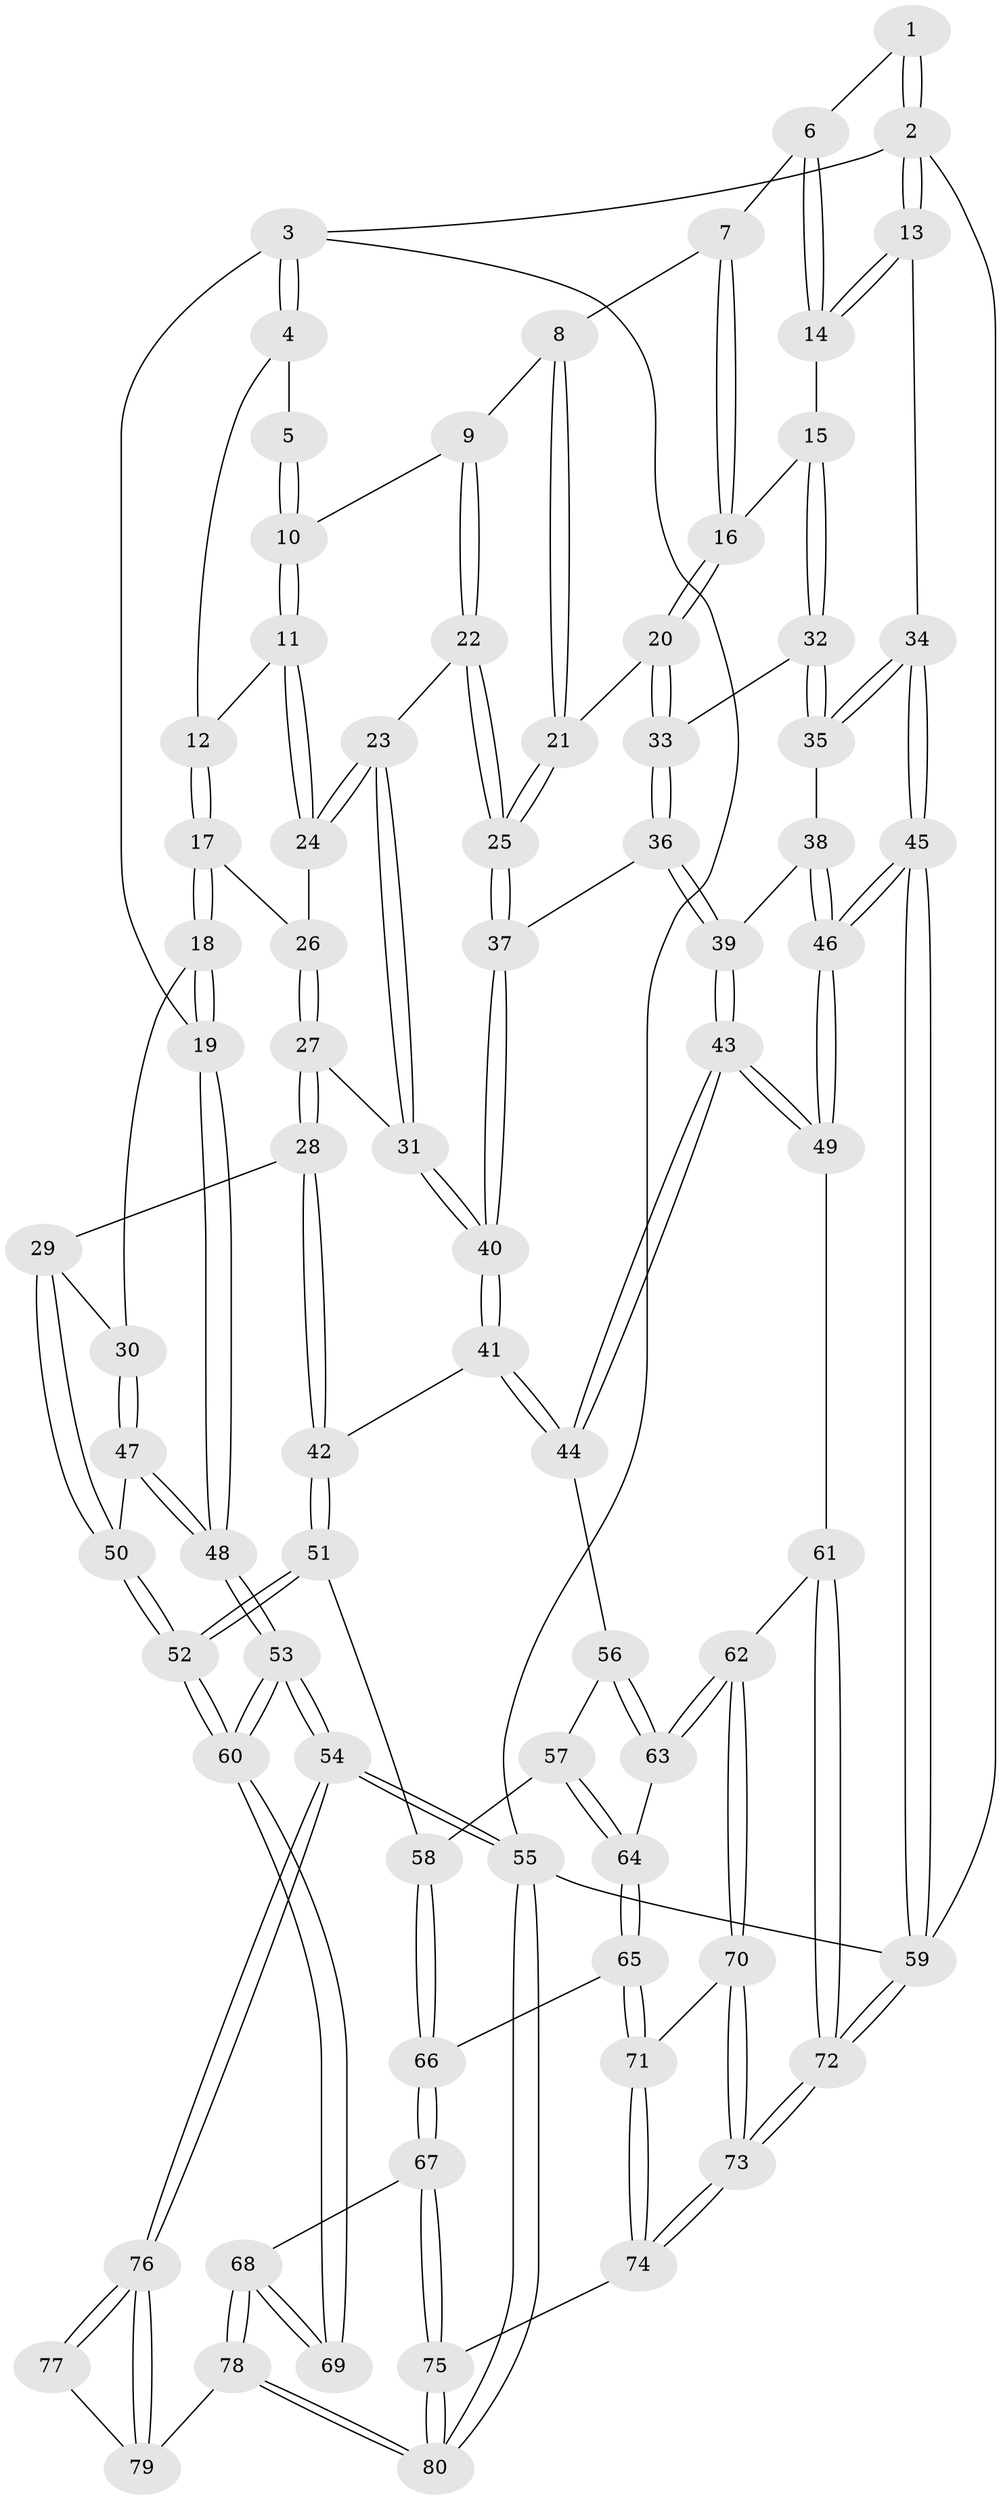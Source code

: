 // Generated by graph-tools (version 1.1) at 2025/03/03/09/25 03:03:13]
// undirected, 80 vertices, 197 edges
graph export_dot {
graph [start="1"]
  node [color=gray90,style=filled];
  1 [pos="+0.8067890927715001+0"];
  2 [pos="+1+0"];
  3 [pos="+0+0"];
  4 [pos="+0.029604453535969823+0"];
  5 [pos="+0.526905812936439+0"];
  6 [pos="+0.7794111589824699+0.08919964507090206"];
  7 [pos="+0.7697208558241497+0.10150230745456588"];
  8 [pos="+0.7108435217674572+0.13315671448814434"];
  9 [pos="+0.5942148986949242+0.1081949900062194"];
  10 [pos="+0.5245602794756017+0.02219985986735962"];
  11 [pos="+0.37985073923825724+0.17954228571176875"];
  12 [pos="+0.16212995950021322+0.012988225796580216"];
  13 [pos="+1+0.014571517401607932"];
  14 [pos="+1+0.16463262758755548"];
  15 [pos="+0.958823273870524+0.22251083476741712"];
  16 [pos="+0.8339753591949505+0.23444528842875317"];
  17 [pos="+0.14707637728013181+0.21970644948606197"];
  18 [pos="+0.052110604046929736+0.32115541089893684"];
  19 [pos="+0+0.2734849211099149"];
  20 [pos="+0.7618580592436044+0.2809964960506294"];
  21 [pos="+0.7306715326371503+0.2771563514198974"];
  22 [pos="+0.5930839636328922+0.139965487196048"];
  23 [pos="+0.41529344565368925+0.3021084570765568"];
  24 [pos="+0.37903363296922804+0.19689249312362556"];
  25 [pos="+0.604238258979698+0.3403784098161591"];
  26 [pos="+0.22027259703790003+0.24526822208300864"];
  27 [pos="+0.2650106132786824+0.381520654447148"];
  28 [pos="+0.20596597241459483+0.43313471179483726"];
  29 [pos="+0.15999217940214627+0.43474919182690935"];
  30 [pos="+0.13022794094130546+0.4132836697677058"];
  31 [pos="+0.4223992011715773+0.32769679329141516"];
  32 [pos="+0.9138782165359407+0.3626471423124586"];
  33 [pos="+0.8077860270576744+0.35211670508942794"];
  34 [pos="+1+0.4246499439428881"];
  35 [pos="+0.9191405432046214+0.3798678551906173"];
  36 [pos="+0.7782666944973333+0.4406626400567403"];
  37 [pos="+0.5916632141246543+0.3577062540798678"];
  38 [pos="+0.9081857331349852+0.453426943294414"];
  39 [pos="+0.7930918700722853+0.47202635932746656"];
  40 [pos="+0.5217794086052067+0.40769849006302455"];
  41 [pos="+0.5201293269653402+0.4709727766474211"];
  42 [pos="+0.28820636289355445+0.5286517343978019"];
  43 [pos="+0.752019287304387+0.580918485213151"];
  44 [pos="+0.5310920128249463+0.5064933714779513"];
  45 [pos="+1+0.7107526589724428"];
  46 [pos="+1+0.6675929354616844"];
  47 [pos="+0+0.5270090897402698"];
  48 [pos="+0+0.541270625051045"];
  49 [pos="+0.7954779947767139+0.654665254075376"];
  50 [pos="+0.11639326359881672+0.5836992956237945"];
  51 [pos="+0.2778739572711321+0.6519532571739352"];
  52 [pos="+0.13279541137447246+0.7116407637923186"];
  53 [pos="+0+0.7606312806775971"];
  54 [pos="+0+1"];
  55 [pos="+0+1"];
  56 [pos="+0.5290821353063685+0.5142968884155156"];
  57 [pos="+0.5024301378061284+0.5738654405428779"];
  58 [pos="+0.2961349234681791+0.6583098738395229"];
  59 [pos="+1+1"];
  60 [pos="+0.1284237410470965+0.7182600444665861"];
  61 [pos="+0.7229262708173299+0.7541766259297952"];
  62 [pos="+0.7159875291295743+0.7570264917810902"];
  63 [pos="+0.6649617782311743+0.7298570573019864"];
  64 [pos="+0.49884086716107445+0.7087727535683147"];
  65 [pos="+0.4662968328032249+0.7770852271089328"];
  66 [pos="+0.4037201255822574+0.785858247036032"];
  67 [pos="+0.35294599124023934+0.8406099633702754"];
  68 [pos="+0.19103027645551002+0.8258818423133878"];
  69 [pos="+0.15174331924377865+0.7715875744126527"];
  70 [pos="+0.6524190485060115+0.840281165584335"];
  71 [pos="+0.549534653597089+0.8745214777098492"];
  72 [pos="+1+1"];
  73 [pos="+0.9336029968168966+1"];
  74 [pos="+0.48792078168301806+1"];
  75 [pos="+0.3743785246196346+1"];
  76 [pos="+0+1"];
  77 [pos="+0.09774436960352839+0.8544205518673025"];
  78 [pos="+0.19114294570741963+0.9139819637438444"];
  79 [pos="+0.08443614790243736+0.9320045660629794"];
  80 [pos="+0.27203429600415346+1"];
  1 -- 2;
  1 -- 2;
  1 -- 6;
  2 -- 3;
  2 -- 13;
  2 -- 13;
  2 -- 59;
  3 -- 4;
  3 -- 4;
  3 -- 19;
  3 -- 55;
  4 -- 5;
  4 -- 12;
  5 -- 10;
  5 -- 10;
  6 -- 7;
  6 -- 14;
  6 -- 14;
  7 -- 8;
  7 -- 16;
  7 -- 16;
  8 -- 9;
  8 -- 21;
  8 -- 21;
  9 -- 10;
  9 -- 22;
  9 -- 22;
  10 -- 11;
  10 -- 11;
  11 -- 12;
  11 -- 24;
  11 -- 24;
  12 -- 17;
  12 -- 17;
  13 -- 14;
  13 -- 14;
  13 -- 34;
  14 -- 15;
  15 -- 16;
  15 -- 32;
  15 -- 32;
  16 -- 20;
  16 -- 20;
  17 -- 18;
  17 -- 18;
  17 -- 26;
  18 -- 19;
  18 -- 19;
  18 -- 30;
  19 -- 48;
  19 -- 48;
  20 -- 21;
  20 -- 33;
  20 -- 33;
  21 -- 25;
  21 -- 25;
  22 -- 23;
  22 -- 25;
  22 -- 25;
  23 -- 24;
  23 -- 24;
  23 -- 31;
  23 -- 31;
  24 -- 26;
  25 -- 37;
  25 -- 37;
  26 -- 27;
  26 -- 27;
  27 -- 28;
  27 -- 28;
  27 -- 31;
  28 -- 29;
  28 -- 42;
  28 -- 42;
  29 -- 30;
  29 -- 50;
  29 -- 50;
  30 -- 47;
  30 -- 47;
  31 -- 40;
  31 -- 40;
  32 -- 33;
  32 -- 35;
  32 -- 35;
  33 -- 36;
  33 -- 36;
  34 -- 35;
  34 -- 35;
  34 -- 45;
  34 -- 45;
  35 -- 38;
  36 -- 37;
  36 -- 39;
  36 -- 39;
  37 -- 40;
  37 -- 40;
  38 -- 39;
  38 -- 46;
  38 -- 46;
  39 -- 43;
  39 -- 43;
  40 -- 41;
  40 -- 41;
  41 -- 42;
  41 -- 44;
  41 -- 44;
  42 -- 51;
  42 -- 51;
  43 -- 44;
  43 -- 44;
  43 -- 49;
  43 -- 49;
  44 -- 56;
  45 -- 46;
  45 -- 46;
  45 -- 59;
  45 -- 59;
  46 -- 49;
  46 -- 49;
  47 -- 48;
  47 -- 48;
  47 -- 50;
  48 -- 53;
  48 -- 53;
  49 -- 61;
  50 -- 52;
  50 -- 52;
  51 -- 52;
  51 -- 52;
  51 -- 58;
  52 -- 60;
  52 -- 60;
  53 -- 54;
  53 -- 54;
  53 -- 60;
  53 -- 60;
  54 -- 55;
  54 -- 55;
  54 -- 76;
  54 -- 76;
  55 -- 80;
  55 -- 80;
  55 -- 59;
  56 -- 57;
  56 -- 63;
  56 -- 63;
  57 -- 58;
  57 -- 64;
  57 -- 64;
  58 -- 66;
  58 -- 66;
  59 -- 72;
  59 -- 72;
  60 -- 69;
  60 -- 69;
  61 -- 62;
  61 -- 72;
  61 -- 72;
  62 -- 63;
  62 -- 63;
  62 -- 70;
  62 -- 70;
  63 -- 64;
  64 -- 65;
  64 -- 65;
  65 -- 66;
  65 -- 71;
  65 -- 71;
  66 -- 67;
  66 -- 67;
  67 -- 68;
  67 -- 75;
  67 -- 75;
  68 -- 69;
  68 -- 69;
  68 -- 78;
  68 -- 78;
  70 -- 71;
  70 -- 73;
  70 -- 73;
  71 -- 74;
  71 -- 74;
  72 -- 73;
  72 -- 73;
  73 -- 74;
  73 -- 74;
  74 -- 75;
  75 -- 80;
  75 -- 80;
  76 -- 77;
  76 -- 77;
  76 -- 79;
  76 -- 79;
  77 -- 79;
  78 -- 79;
  78 -- 80;
  78 -- 80;
}
